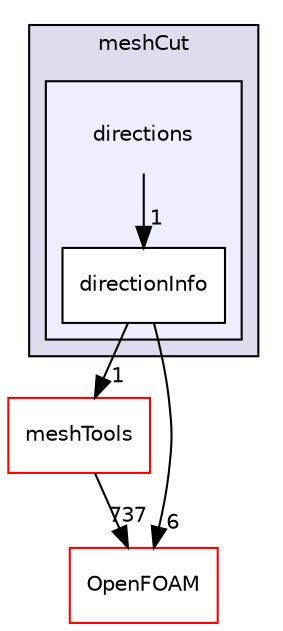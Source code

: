 digraph "src/dynamicMesh/meshCut/directions" {
  bgcolor=transparent;
  compound=true
  node [ fontsize="10", fontname="Helvetica"];
  edge [ labelfontsize="10", labelfontname="Helvetica"];
  subgraph clusterdir_9d5336f012de1459bf0f96ab97c17717 {
    graph [ bgcolor="#ddddee", pencolor="black", label="meshCut" fontname="Helvetica", fontsize="10", URL="dir_9d5336f012de1459bf0f96ab97c17717.html"]
  subgraph clusterdir_9307821a0d8d3275ecd60e0907e34b47 {
    graph [ bgcolor="#eeeeff", pencolor="black", label="" URL="dir_9307821a0d8d3275ecd60e0907e34b47.html"];
    dir_9307821a0d8d3275ecd60e0907e34b47 [shape=plaintext label="directions"];
    dir_cefc44570b110cd29f1559ba19ad6d69 [shape=box label="directionInfo" color="black" fillcolor="white" style="filled" URL="dir_cefc44570b110cd29f1559ba19ad6d69.html"];
  }
  }
  dir_ae30ad0bef50cf391b24c614251bb9fd [shape=box label="meshTools" color="red" URL="dir_ae30ad0bef50cf391b24c614251bb9fd.html"];
  dir_c5473ff19b20e6ec4dfe5c310b3778a8 [shape=box label="OpenFOAM" color="red" URL="dir_c5473ff19b20e6ec4dfe5c310b3778a8.html"];
  dir_ae30ad0bef50cf391b24c614251bb9fd->dir_c5473ff19b20e6ec4dfe5c310b3778a8 [headlabel="737", labeldistance=1.5 headhref="dir_001741_001887.html"];
  dir_cefc44570b110cd29f1559ba19ad6d69->dir_ae30ad0bef50cf391b24c614251bb9fd [headlabel="1", labeldistance=1.5 headhref="dir_000816_001741.html"];
  dir_cefc44570b110cd29f1559ba19ad6d69->dir_c5473ff19b20e6ec4dfe5c310b3778a8 [headlabel="6", labeldistance=1.5 headhref="dir_000816_001887.html"];
  dir_9307821a0d8d3275ecd60e0907e34b47->dir_cefc44570b110cd29f1559ba19ad6d69 [headlabel="1", labeldistance=1.5 headhref="dir_000815_000816.html"];
}
